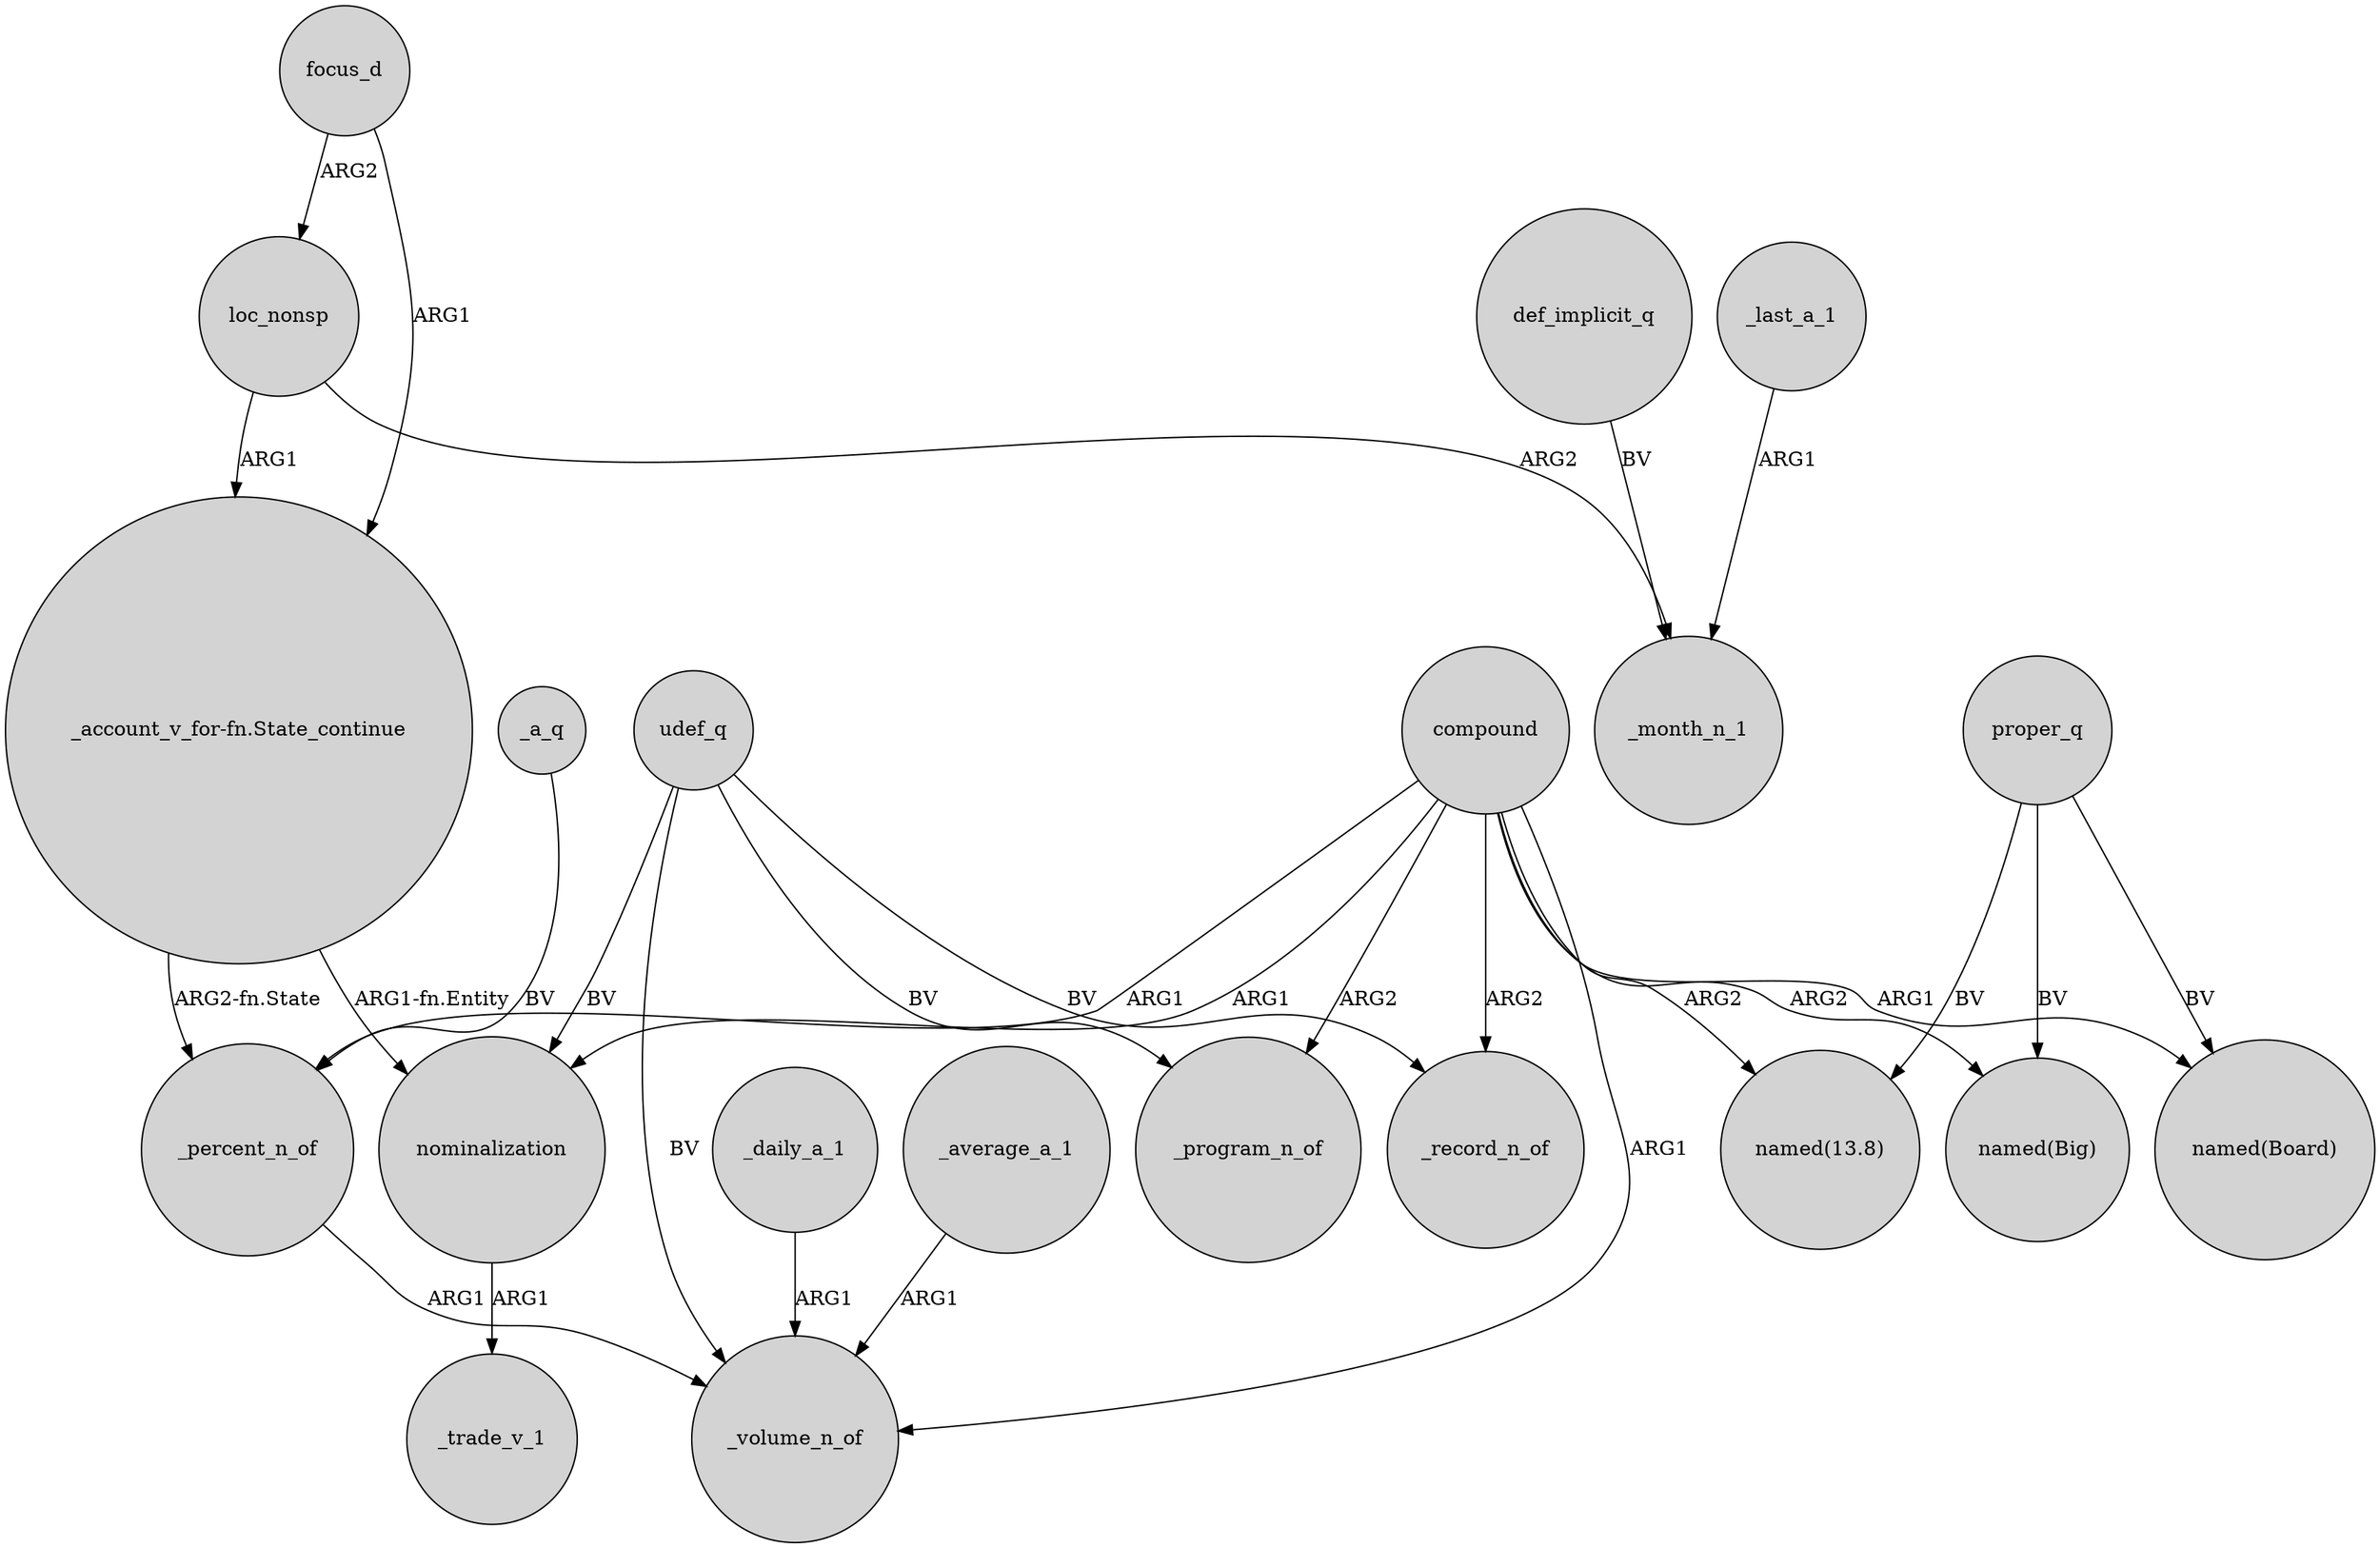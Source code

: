 digraph {
	node [shape=circle style=filled]
	compound -> _volume_n_of [label=ARG1]
	"_account_v_for-fn.State_continue" -> _percent_n_of [label="ARG2-fn.State"]
	proper_q -> "named(13.8)" [label=BV]
	def_implicit_q -> _month_n_1 [label=BV]
	_last_a_1 -> _month_n_1 [label=ARG1]
	udef_q -> _record_n_of [label=BV]
	compound -> "named(Big)" [label=ARG2]
	udef_q -> nominalization [label=BV]
	loc_nonsp -> "_account_v_for-fn.State_continue" [label=ARG1]
	focus_d -> loc_nonsp [label=ARG2]
	compound -> _record_n_of [label=ARG2]
	_daily_a_1 -> _volume_n_of [label=ARG1]
	udef_q -> _volume_n_of [label=BV]
	"_account_v_for-fn.State_continue" -> nominalization [label="ARG1-fn.Entity"]
	udef_q -> _program_n_of [label=BV]
	loc_nonsp -> _month_n_1 [label=ARG2]
	compound -> _program_n_of [label=ARG2]
	compound -> nominalization [label=ARG1]
	_average_a_1 -> _volume_n_of [label=ARG1]
	proper_q -> "named(Big)" [label=BV]
	focus_d -> "_account_v_for-fn.State_continue" [label=ARG1]
	nominalization -> _trade_v_1 [label=ARG1]
	proper_q -> "named(Board)" [label=BV]
	compound -> "named(Board)" [label=ARG1]
	_percent_n_of -> _volume_n_of [label=ARG1]
	_a_q -> _percent_n_of [label=BV]
	compound -> "named(13.8)" [label=ARG2]
	compound -> _percent_n_of [label=ARG1]
}
